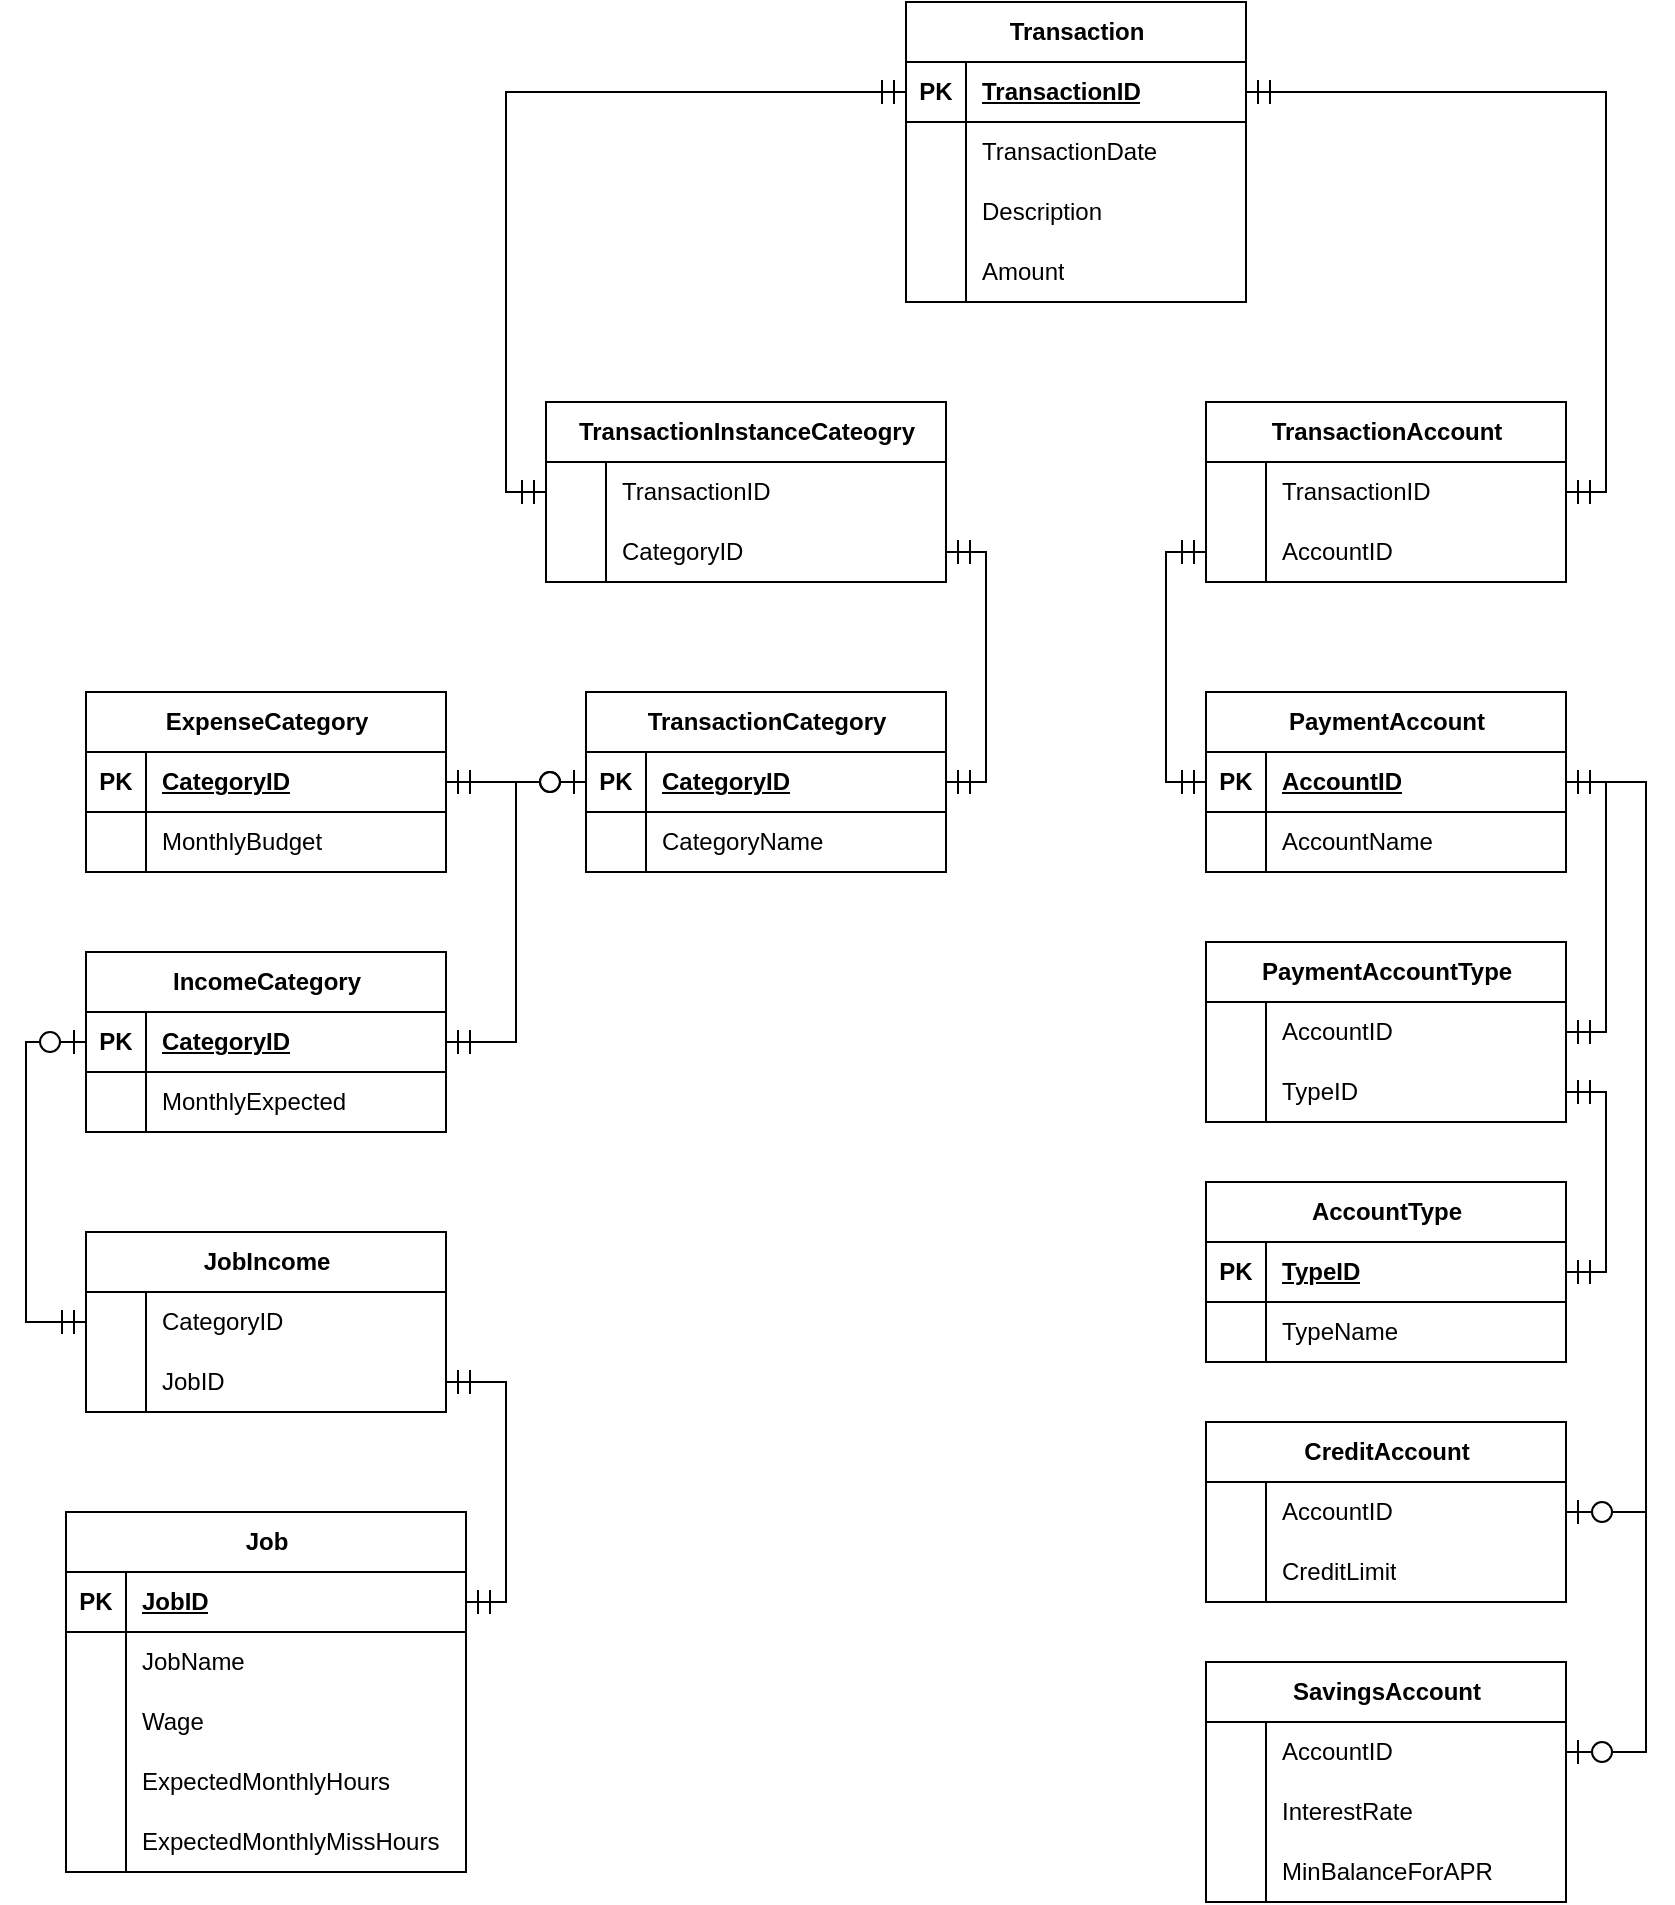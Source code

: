 <mxfile version="24.7.17">
  <diagram name="Page-1" id="F4xCrAKEzvFCGOPy66WO">
    <mxGraphModel dx="794" dy="1358" grid="1" gridSize="10" guides="1" tooltips="1" connect="1" arrows="1" fold="1" page="1" pageScale="1" pageWidth="850" pageHeight="1100" math="0" shadow="0">
      <root>
        <mxCell id="0" />
        <mxCell id="1" parent="0" />
        <mxCell id="dBkhQUC3K2hApd2XvSgk-1" value="Transaction" style="shape=table;startSize=30;container=1;collapsible=1;childLayout=tableLayout;fixedRows=1;rowLines=0;fontStyle=1;align=center;resizeLast=1;html=1;" parent="1" vertex="1">
          <mxGeometry x="460" y="130" width="170" height="150" as="geometry" />
        </mxCell>
        <mxCell id="dBkhQUC3K2hApd2XvSgk-2" value="" style="shape=tableRow;horizontal=0;startSize=0;swimlaneHead=0;swimlaneBody=0;fillColor=none;collapsible=0;dropTarget=0;points=[[0,0.5],[1,0.5]];portConstraint=eastwest;top=0;left=0;right=0;bottom=1;" parent="dBkhQUC3K2hApd2XvSgk-1" vertex="1">
          <mxGeometry y="30" width="170" height="30" as="geometry" />
        </mxCell>
        <mxCell id="dBkhQUC3K2hApd2XvSgk-3" value="PK" style="shape=partialRectangle;connectable=0;fillColor=none;top=0;left=0;bottom=0;right=0;fontStyle=1;overflow=hidden;whiteSpace=wrap;html=1;" parent="dBkhQUC3K2hApd2XvSgk-2" vertex="1">
          <mxGeometry width="30" height="30" as="geometry">
            <mxRectangle width="30" height="30" as="alternateBounds" />
          </mxGeometry>
        </mxCell>
        <mxCell id="dBkhQUC3K2hApd2XvSgk-4" value="TransactionID" style="shape=partialRectangle;connectable=0;fillColor=none;top=0;left=0;bottom=0;right=0;align=left;spacingLeft=6;fontStyle=5;overflow=hidden;whiteSpace=wrap;html=1;" parent="dBkhQUC3K2hApd2XvSgk-2" vertex="1">
          <mxGeometry x="30" width="140" height="30" as="geometry">
            <mxRectangle width="140" height="30" as="alternateBounds" />
          </mxGeometry>
        </mxCell>
        <mxCell id="dBkhQUC3K2hApd2XvSgk-5" value="" style="shape=tableRow;horizontal=0;startSize=0;swimlaneHead=0;swimlaneBody=0;fillColor=none;collapsible=0;dropTarget=0;points=[[0,0.5],[1,0.5]];portConstraint=eastwest;top=0;left=0;right=0;bottom=0;" parent="dBkhQUC3K2hApd2XvSgk-1" vertex="1">
          <mxGeometry y="60" width="170" height="30" as="geometry" />
        </mxCell>
        <mxCell id="dBkhQUC3K2hApd2XvSgk-6" value="" style="shape=partialRectangle;connectable=0;fillColor=none;top=0;left=0;bottom=0;right=0;editable=1;overflow=hidden;whiteSpace=wrap;html=1;" parent="dBkhQUC3K2hApd2XvSgk-5" vertex="1">
          <mxGeometry width="30" height="30" as="geometry">
            <mxRectangle width="30" height="30" as="alternateBounds" />
          </mxGeometry>
        </mxCell>
        <mxCell id="dBkhQUC3K2hApd2XvSgk-7" value="TransactionDate" style="shape=partialRectangle;connectable=0;fillColor=none;top=0;left=0;bottom=0;right=0;align=left;spacingLeft=6;overflow=hidden;whiteSpace=wrap;html=1;" parent="dBkhQUC3K2hApd2XvSgk-5" vertex="1">
          <mxGeometry x="30" width="140" height="30" as="geometry">
            <mxRectangle width="140" height="30" as="alternateBounds" />
          </mxGeometry>
        </mxCell>
        <mxCell id="dBkhQUC3K2hApd2XvSgk-8" value="" style="shape=tableRow;horizontal=0;startSize=0;swimlaneHead=0;swimlaneBody=0;fillColor=none;collapsible=0;dropTarget=0;points=[[0,0.5],[1,0.5]];portConstraint=eastwest;top=0;left=0;right=0;bottom=0;" parent="dBkhQUC3K2hApd2XvSgk-1" vertex="1">
          <mxGeometry y="90" width="170" height="30" as="geometry" />
        </mxCell>
        <mxCell id="dBkhQUC3K2hApd2XvSgk-9" value="" style="shape=partialRectangle;connectable=0;fillColor=none;top=0;left=0;bottom=0;right=0;editable=1;overflow=hidden;whiteSpace=wrap;html=1;" parent="dBkhQUC3K2hApd2XvSgk-8" vertex="1">
          <mxGeometry width="30" height="30" as="geometry">
            <mxRectangle width="30" height="30" as="alternateBounds" />
          </mxGeometry>
        </mxCell>
        <mxCell id="dBkhQUC3K2hApd2XvSgk-10" value="Description" style="shape=partialRectangle;connectable=0;fillColor=none;top=0;left=0;bottom=0;right=0;align=left;spacingLeft=6;overflow=hidden;whiteSpace=wrap;html=1;" parent="dBkhQUC3K2hApd2XvSgk-8" vertex="1">
          <mxGeometry x="30" width="140" height="30" as="geometry">
            <mxRectangle width="140" height="30" as="alternateBounds" />
          </mxGeometry>
        </mxCell>
        <mxCell id="dBkhQUC3K2hApd2XvSgk-11" value="" style="shape=tableRow;horizontal=0;startSize=0;swimlaneHead=0;swimlaneBody=0;fillColor=none;collapsible=0;dropTarget=0;points=[[0,0.5],[1,0.5]];portConstraint=eastwest;top=0;left=0;right=0;bottom=0;" parent="dBkhQUC3K2hApd2XvSgk-1" vertex="1">
          <mxGeometry y="120" width="170" height="30" as="geometry" />
        </mxCell>
        <mxCell id="dBkhQUC3K2hApd2XvSgk-12" value="" style="shape=partialRectangle;connectable=0;fillColor=none;top=0;left=0;bottom=0;right=0;editable=1;overflow=hidden;whiteSpace=wrap;html=1;" parent="dBkhQUC3K2hApd2XvSgk-11" vertex="1">
          <mxGeometry width="30" height="30" as="geometry">
            <mxRectangle width="30" height="30" as="alternateBounds" />
          </mxGeometry>
        </mxCell>
        <mxCell id="dBkhQUC3K2hApd2XvSgk-13" value="Amount" style="shape=partialRectangle;connectable=0;fillColor=none;top=0;left=0;bottom=0;right=0;align=left;spacingLeft=6;overflow=hidden;whiteSpace=wrap;html=1;" parent="dBkhQUC3K2hApd2XvSgk-11" vertex="1">
          <mxGeometry x="30" width="140" height="30" as="geometry">
            <mxRectangle width="140" height="30" as="alternateBounds" />
          </mxGeometry>
        </mxCell>
        <mxCell id="dBkhQUC3K2hApd2XvSgk-14" value="TransactionCategory" style="shape=table;startSize=30;container=1;collapsible=1;childLayout=tableLayout;fixedRows=1;rowLines=0;fontStyle=1;align=center;resizeLast=1;html=1;" parent="1" vertex="1">
          <mxGeometry x="300" y="475" width="180" height="90" as="geometry" />
        </mxCell>
        <mxCell id="dBkhQUC3K2hApd2XvSgk-15" value="" style="shape=tableRow;horizontal=0;startSize=0;swimlaneHead=0;swimlaneBody=0;fillColor=none;collapsible=0;dropTarget=0;points=[[0,0.5],[1,0.5]];portConstraint=eastwest;top=0;left=0;right=0;bottom=1;" parent="dBkhQUC3K2hApd2XvSgk-14" vertex="1">
          <mxGeometry y="30" width="180" height="30" as="geometry" />
        </mxCell>
        <mxCell id="dBkhQUC3K2hApd2XvSgk-16" value="PK" style="shape=partialRectangle;connectable=0;fillColor=none;top=0;left=0;bottom=0;right=0;fontStyle=1;overflow=hidden;whiteSpace=wrap;html=1;" parent="dBkhQUC3K2hApd2XvSgk-15" vertex="1">
          <mxGeometry width="30" height="30" as="geometry">
            <mxRectangle width="30" height="30" as="alternateBounds" />
          </mxGeometry>
        </mxCell>
        <mxCell id="dBkhQUC3K2hApd2XvSgk-17" value="CategoryID" style="shape=partialRectangle;connectable=0;fillColor=none;top=0;left=0;bottom=0;right=0;align=left;spacingLeft=6;fontStyle=5;overflow=hidden;whiteSpace=wrap;html=1;" parent="dBkhQUC3K2hApd2XvSgk-15" vertex="1">
          <mxGeometry x="30" width="150" height="30" as="geometry">
            <mxRectangle width="150" height="30" as="alternateBounds" />
          </mxGeometry>
        </mxCell>
        <mxCell id="dBkhQUC3K2hApd2XvSgk-18" value="" style="shape=tableRow;horizontal=0;startSize=0;swimlaneHead=0;swimlaneBody=0;fillColor=none;collapsible=0;dropTarget=0;points=[[0,0.5],[1,0.5]];portConstraint=eastwest;top=0;left=0;right=0;bottom=0;" parent="dBkhQUC3K2hApd2XvSgk-14" vertex="1">
          <mxGeometry y="60" width="180" height="30" as="geometry" />
        </mxCell>
        <mxCell id="dBkhQUC3K2hApd2XvSgk-19" value="" style="shape=partialRectangle;connectable=0;fillColor=none;top=0;left=0;bottom=0;right=0;editable=1;overflow=hidden;whiteSpace=wrap;html=1;" parent="dBkhQUC3K2hApd2XvSgk-18" vertex="1">
          <mxGeometry width="30" height="30" as="geometry">
            <mxRectangle width="30" height="30" as="alternateBounds" />
          </mxGeometry>
        </mxCell>
        <mxCell id="dBkhQUC3K2hApd2XvSgk-20" value="CategoryName" style="shape=partialRectangle;connectable=0;fillColor=none;top=0;left=0;bottom=0;right=0;align=left;spacingLeft=6;overflow=hidden;whiteSpace=wrap;html=1;" parent="dBkhQUC3K2hApd2XvSgk-18" vertex="1">
          <mxGeometry x="30" width="150" height="30" as="geometry">
            <mxRectangle width="150" height="30" as="alternateBounds" />
          </mxGeometry>
        </mxCell>
        <mxCell id="dBkhQUC3K2hApd2XvSgk-27" value="Job" style="shape=table;startSize=30;container=1;collapsible=1;childLayout=tableLayout;fixedRows=1;rowLines=0;fontStyle=1;align=center;resizeLast=1;html=1;" parent="1" vertex="1">
          <mxGeometry x="40" y="885" width="200" height="180" as="geometry" />
        </mxCell>
        <mxCell id="dBkhQUC3K2hApd2XvSgk-28" value="" style="shape=tableRow;horizontal=0;startSize=0;swimlaneHead=0;swimlaneBody=0;fillColor=none;collapsible=0;dropTarget=0;points=[[0,0.5],[1,0.5]];portConstraint=eastwest;top=0;left=0;right=0;bottom=1;" parent="dBkhQUC3K2hApd2XvSgk-27" vertex="1">
          <mxGeometry y="30" width="200" height="30" as="geometry" />
        </mxCell>
        <mxCell id="dBkhQUC3K2hApd2XvSgk-29" value="PK" style="shape=partialRectangle;connectable=0;fillColor=none;top=0;left=0;bottom=0;right=0;fontStyle=1;overflow=hidden;whiteSpace=wrap;html=1;" parent="dBkhQUC3K2hApd2XvSgk-28" vertex="1">
          <mxGeometry width="30" height="30" as="geometry">
            <mxRectangle width="30" height="30" as="alternateBounds" />
          </mxGeometry>
        </mxCell>
        <mxCell id="dBkhQUC3K2hApd2XvSgk-30" value="JobID" style="shape=partialRectangle;connectable=0;fillColor=none;top=0;left=0;bottom=0;right=0;align=left;spacingLeft=6;fontStyle=5;overflow=hidden;whiteSpace=wrap;html=1;" parent="dBkhQUC3K2hApd2XvSgk-28" vertex="1">
          <mxGeometry x="30" width="170" height="30" as="geometry">
            <mxRectangle width="170" height="30" as="alternateBounds" />
          </mxGeometry>
        </mxCell>
        <mxCell id="dBkhQUC3K2hApd2XvSgk-31" value="" style="shape=tableRow;horizontal=0;startSize=0;swimlaneHead=0;swimlaneBody=0;fillColor=none;collapsible=0;dropTarget=0;points=[[0,0.5],[1,0.5]];portConstraint=eastwest;top=0;left=0;right=0;bottom=0;" parent="dBkhQUC3K2hApd2XvSgk-27" vertex="1">
          <mxGeometry y="60" width="200" height="30" as="geometry" />
        </mxCell>
        <mxCell id="dBkhQUC3K2hApd2XvSgk-32" value="" style="shape=partialRectangle;connectable=0;fillColor=none;top=0;left=0;bottom=0;right=0;editable=1;overflow=hidden;whiteSpace=wrap;html=1;" parent="dBkhQUC3K2hApd2XvSgk-31" vertex="1">
          <mxGeometry width="30" height="30" as="geometry">
            <mxRectangle width="30" height="30" as="alternateBounds" />
          </mxGeometry>
        </mxCell>
        <mxCell id="dBkhQUC3K2hApd2XvSgk-33" value="JobName" style="shape=partialRectangle;connectable=0;fillColor=none;top=0;left=0;bottom=0;right=0;align=left;spacingLeft=6;overflow=hidden;whiteSpace=wrap;html=1;" parent="dBkhQUC3K2hApd2XvSgk-31" vertex="1">
          <mxGeometry x="30" width="170" height="30" as="geometry">
            <mxRectangle width="170" height="30" as="alternateBounds" />
          </mxGeometry>
        </mxCell>
        <mxCell id="dBkhQUC3K2hApd2XvSgk-34" value="" style="shape=tableRow;horizontal=0;startSize=0;swimlaneHead=0;swimlaneBody=0;fillColor=none;collapsible=0;dropTarget=0;points=[[0,0.5],[1,0.5]];portConstraint=eastwest;top=0;left=0;right=0;bottom=0;" parent="dBkhQUC3K2hApd2XvSgk-27" vertex="1">
          <mxGeometry y="90" width="200" height="30" as="geometry" />
        </mxCell>
        <mxCell id="dBkhQUC3K2hApd2XvSgk-35" value="" style="shape=partialRectangle;connectable=0;fillColor=none;top=0;left=0;bottom=0;right=0;editable=1;overflow=hidden;whiteSpace=wrap;html=1;" parent="dBkhQUC3K2hApd2XvSgk-34" vertex="1">
          <mxGeometry width="30" height="30" as="geometry">
            <mxRectangle width="30" height="30" as="alternateBounds" />
          </mxGeometry>
        </mxCell>
        <mxCell id="dBkhQUC3K2hApd2XvSgk-36" value="Wage" style="shape=partialRectangle;connectable=0;fillColor=none;top=0;left=0;bottom=0;right=0;align=left;spacingLeft=6;overflow=hidden;whiteSpace=wrap;html=1;" parent="dBkhQUC3K2hApd2XvSgk-34" vertex="1">
          <mxGeometry x="30" width="170" height="30" as="geometry">
            <mxRectangle width="170" height="30" as="alternateBounds" />
          </mxGeometry>
        </mxCell>
        <mxCell id="dBkhQUC3K2hApd2XvSgk-37" value="" style="shape=tableRow;horizontal=0;startSize=0;swimlaneHead=0;swimlaneBody=0;fillColor=none;collapsible=0;dropTarget=0;points=[[0,0.5],[1,0.5]];portConstraint=eastwest;top=0;left=0;right=0;bottom=0;" parent="dBkhQUC3K2hApd2XvSgk-27" vertex="1">
          <mxGeometry y="120" width="200" height="30" as="geometry" />
        </mxCell>
        <mxCell id="dBkhQUC3K2hApd2XvSgk-38" value="" style="shape=partialRectangle;connectable=0;fillColor=none;top=0;left=0;bottom=0;right=0;editable=1;overflow=hidden;whiteSpace=wrap;html=1;" parent="dBkhQUC3K2hApd2XvSgk-37" vertex="1">
          <mxGeometry width="30" height="30" as="geometry">
            <mxRectangle width="30" height="30" as="alternateBounds" />
          </mxGeometry>
        </mxCell>
        <mxCell id="dBkhQUC3K2hApd2XvSgk-39" value="ExpectedMonthlyHours" style="shape=partialRectangle;connectable=0;fillColor=none;top=0;left=0;bottom=0;right=0;align=left;spacingLeft=6;overflow=hidden;whiteSpace=wrap;html=1;" parent="dBkhQUC3K2hApd2XvSgk-37" vertex="1">
          <mxGeometry x="30" width="170" height="30" as="geometry">
            <mxRectangle width="170" height="30" as="alternateBounds" />
          </mxGeometry>
        </mxCell>
        <mxCell id="dBkhQUC3K2hApd2XvSgk-98" value="" style="shape=tableRow;horizontal=0;startSize=0;swimlaneHead=0;swimlaneBody=0;fillColor=none;collapsible=0;dropTarget=0;points=[[0,0.5],[1,0.5]];portConstraint=eastwest;top=0;left=0;right=0;bottom=0;" parent="dBkhQUC3K2hApd2XvSgk-27" vertex="1">
          <mxGeometry y="150" width="200" height="30" as="geometry" />
        </mxCell>
        <mxCell id="dBkhQUC3K2hApd2XvSgk-99" value="" style="shape=partialRectangle;connectable=0;fillColor=none;top=0;left=0;bottom=0;right=0;editable=1;overflow=hidden;whiteSpace=wrap;html=1;" parent="dBkhQUC3K2hApd2XvSgk-98" vertex="1">
          <mxGeometry width="30" height="30" as="geometry">
            <mxRectangle width="30" height="30" as="alternateBounds" />
          </mxGeometry>
        </mxCell>
        <mxCell id="dBkhQUC3K2hApd2XvSgk-100" value="ExpectedMonthlyMissHours" style="shape=partialRectangle;connectable=0;fillColor=none;top=0;left=0;bottom=0;right=0;align=left;spacingLeft=6;overflow=hidden;whiteSpace=wrap;html=1;" parent="dBkhQUC3K2hApd2XvSgk-98" vertex="1">
          <mxGeometry x="30" width="170" height="30" as="geometry">
            <mxRectangle width="170" height="30" as="alternateBounds" />
          </mxGeometry>
        </mxCell>
        <mxCell id="dBkhQUC3K2hApd2XvSgk-40" value="PaymentAccount" style="shape=table;startSize=30;container=1;collapsible=1;childLayout=tableLayout;fixedRows=1;rowLines=0;fontStyle=1;align=center;resizeLast=1;html=1;" parent="1" vertex="1">
          <mxGeometry x="610" y="475" width="180" height="90" as="geometry" />
        </mxCell>
        <mxCell id="dBkhQUC3K2hApd2XvSgk-41" value="" style="shape=tableRow;horizontal=0;startSize=0;swimlaneHead=0;swimlaneBody=0;fillColor=none;collapsible=0;dropTarget=0;points=[[0,0.5],[1,0.5]];portConstraint=eastwest;top=0;left=0;right=0;bottom=1;" parent="dBkhQUC3K2hApd2XvSgk-40" vertex="1">
          <mxGeometry y="30" width="180" height="30" as="geometry" />
        </mxCell>
        <mxCell id="dBkhQUC3K2hApd2XvSgk-42" value="PK" style="shape=partialRectangle;connectable=0;fillColor=none;top=0;left=0;bottom=0;right=0;fontStyle=1;overflow=hidden;whiteSpace=wrap;html=1;" parent="dBkhQUC3K2hApd2XvSgk-41" vertex="1">
          <mxGeometry width="30" height="30" as="geometry">
            <mxRectangle width="30" height="30" as="alternateBounds" />
          </mxGeometry>
        </mxCell>
        <mxCell id="dBkhQUC3K2hApd2XvSgk-43" value="AccountID" style="shape=partialRectangle;connectable=0;fillColor=none;top=0;left=0;bottom=0;right=0;align=left;spacingLeft=6;fontStyle=5;overflow=hidden;whiteSpace=wrap;html=1;" parent="dBkhQUC3K2hApd2XvSgk-41" vertex="1">
          <mxGeometry x="30" width="150" height="30" as="geometry">
            <mxRectangle width="150" height="30" as="alternateBounds" />
          </mxGeometry>
        </mxCell>
        <mxCell id="dBkhQUC3K2hApd2XvSgk-44" value="" style="shape=tableRow;horizontal=0;startSize=0;swimlaneHead=0;swimlaneBody=0;fillColor=none;collapsible=0;dropTarget=0;points=[[0,0.5],[1,0.5]];portConstraint=eastwest;top=0;left=0;right=0;bottom=0;" parent="dBkhQUC3K2hApd2XvSgk-40" vertex="1">
          <mxGeometry y="60" width="180" height="30" as="geometry" />
        </mxCell>
        <mxCell id="dBkhQUC3K2hApd2XvSgk-45" value="" style="shape=partialRectangle;connectable=0;fillColor=none;top=0;left=0;bottom=0;right=0;editable=1;overflow=hidden;whiteSpace=wrap;html=1;" parent="dBkhQUC3K2hApd2XvSgk-44" vertex="1">
          <mxGeometry width="30" height="30" as="geometry">
            <mxRectangle width="30" height="30" as="alternateBounds" />
          </mxGeometry>
        </mxCell>
        <mxCell id="dBkhQUC3K2hApd2XvSgk-46" value="AccountName" style="shape=partialRectangle;connectable=0;fillColor=none;top=0;left=0;bottom=0;right=0;align=left;spacingLeft=6;overflow=hidden;whiteSpace=wrap;html=1;" parent="dBkhQUC3K2hApd2XvSgk-44" vertex="1">
          <mxGeometry x="30" width="150" height="30" as="geometry">
            <mxRectangle width="150" height="30" as="alternateBounds" />
          </mxGeometry>
        </mxCell>
        <mxCell id="dBkhQUC3K2hApd2XvSgk-53" value="AccountType" style="shape=table;startSize=30;container=1;collapsible=1;childLayout=tableLayout;fixedRows=1;rowLines=0;fontStyle=1;align=center;resizeLast=1;html=1;" parent="1" vertex="1">
          <mxGeometry x="610" y="720" width="180" height="90" as="geometry" />
        </mxCell>
        <mxCell id="dBkhQUC3K2hApd2XvSgk-54" value="" style="shape=tableRow;horizontal=0;startSize=0;swimlaneHead=0;swimlaneBody=0;fillColor=none;collapsible=0;dropTarget=0;points=[[0,0.5],[1,0.5]];portConstraint=eastwest;top=0;left=0;right=0;bottom=1;" parent="dBkhQUC3K2hApd2XvSgk-53" vertex="1">
          <mxGeometry y="30" width="180" height="30" as="geometry" />
        </mxCell>
        <mxCell id="dBkhQUC3K2hApd2XvSgk-55" value="PK" style="shape=partialRectangle;connectable=0;fillColor=none;top=0;left=0;bottom=0;right=0;fontStyle=1;overflow=hidden;whiteSpace=wrap;html=1;" parent="dBkhQUC3K2hApd2XvSgk-54" vertex="1">
          <mxGeometry width="30" height="30" as="geometry">
            <mxRectangle width="30" height="30" as="alternateBounds" />
          </mxGeometry>
        </mxCell>
        <mxCell id="dBkhQUC3K2hApd2XvSgk-56" value="TypeID" style="shape=partialRectangle;connectable=0;fillColor=none;top=0;left=0;bottom=0;right=0;align=left;spacingLeft=6;fontStyle=5;overflow=hidden;whiteSpace=wrap;html=1;" parent="dBkhQUC3K2hApd2XvSgk-54" vertex="1">
          <mxGeometry x="30" width="150" height="30" as="geometry">
            <mxRectangle width="150" height="30" as="alternateBounds" />
          </mxGeometry>
        </mxCell>
        <mxCell id="dBkhQUC3K2hApd2XvSgk-57" value="" style="shape=tableRow;horizontal=0;startSize=0;swimlaneHead=0;swimlaneBody=0;fillColor=none;collapsible=0;dropTarget=0;points=[[0,0.5],[1,0.5]];portConstraint=eastwest;top=0;left=0;right=0;bottom=0;" parent="dBkhQUC3K2hApd2XvSgk-53" vertex="1">
          <mxGeometry y="60" width="180" height="30" as="geometry" />
        </mxCell>
        <mxCell id="dBkhQUC3K2hApd2XvSgk-58" value="" style="shape=partialRectangle;connectable=0;fillColor=none;top=0;left=0;bottom=0;right=0;editable=1;overflow=hidden;whiteSpace=wrap;html=1;" parent="dBkhQUC3K2hApd2XvSgk-57" vertex="1">
          <mxGeometry width="30" height="30" as="geometry">
            <mxRectangle width="30" height="30" as="alternateBounds" />
          </mxGeometry>
        </mxCell>
        <mxCell id="dBkhQUC3K2hApd2XvSgk-59" value="TypeName" style="shape=partialRectangle;connectable=0;fillColor=none;top=0;left=0;bottom=0;right=0;align=left;spacingLeft=6;overflow=hidden;whiteSpace=wrap;html=1;" parent="dBkhQUC3K2hApd2XvSgk-57" vertex="1">
          <mxGeometry x="30" width="150" height="30" as="geometry">
            <mxRectangle width="150" height="30" as="alternateBounds" />
          </mxGeometry>
        </mxCell>
        <mxCell id="dBkhQUC3K2hApd2XvSgk-74" style="edgeStyle=orthogonalEdgeStyle;rounded=0;orthogonalLoop=1;jettySize=auto;html=1;exitX=1;exitY=0.5;exitDx=0;exitDy=0;entryX=1;entryY=0.5;entryDx=0;entryDy=0;endSize=10;startSize=10;endArrow=ERmandOne;endFill=0;startArrow=ERmandOne;startFill=0;" parent="1" source="dBkhQUC3K2hApd2XvSgk-167" target="dBkhQUC3K2hApd2XvSgk-41" edge="1">
          <mxGeometry relative="1" as="geometry" />
        </mxCell>
        <mxCell id="dBkhQUC3K2hApd2XvSgk-75" style="edgeStyle=orthogonalEdgeStyle;rounded=0;orthogonalLoop=1;jettySize=auto;html=1;exitX=1;exitY=0.5;exitDx=0;exitDy=0;entryX=1;entryY=0.5;entryDx=0;entryDy=0;endSize=10;startSize=10;endArrow=ERmandOne;endFill=0;startArrow=ERmandOne;startFill=0;" parent="1" source="dBkhQUC3K2hApd2XvSgk-170" target="dBkhQUC3K2hApd2XvSgk-54" edge="1">
          <mxGeometry relative="1" as="geometry" />
        </mxCell>
        <mxCell id="dBkhQUC3K2hApd2XvSgk-76" value="CreditAccount" style="shape=table;startSize=30;container=1;collapsible=1;childLayout=tableLayout;fixedRows=1;rowLines=0;fontStyle=1;align=center;resizeLast=1;html=1;" parent="1" vertex="1">
          <mxGeometry x="610" y="840" width="180" height="90" as="geometry" />
        </mxCell>
        <mxCell id="dBkhQUC3K2hApd2XvSgk-80" value="" style="shape=tableRow;horizontal=0;startSize=0;swimlaneHead=0;swimlaneBody=0;fillColor=none;collapsible=0;dropTarget=0;points=[[0,0.5],[1,0.5]];portConstraint=eastwest;top=0;left=0;right=0;bottom=0;" parent="dBkhQUC3K2hApd2XvSgk-76" vertex="1">
          <mxGeometry y="30" width="180" height="30" as="geometry" />
        </mxCell>
        <mxCell id="dBkhQUC3K2hApd2XvSgk-81" value="" style="shape=partialRectangle;connectable=0;fillColor=none;top=0;left=0;bottom=0;right=0;editable=1;overflow=hidden;whiteSpace=wrap;html=1;" parent="dBkhQUC3K2hApd2XvSgk-80" vertex="1">
          <mxGeometry width="30" height="30" as="geometry">
            <mxRectangle width="30" height="30" as="alternateBounds" />
          </mxGeometry>
        </mxCell>
        <mxCell id="dBkhQUC3K2hApd2XvSgk-82" value="AccountID" style="shape=partialRectangle;connectable=0;fillColor=none;top=0;left=0;bottom=0;right=0;align=left;spacingLeft=6;overflow=hidden;whiteSpace=wrap;html=1;" parent="dBkhQUC3K2hApd2XvSgk-80" vertex="1">
          <mxGeometry x="30" width="150" height="30" as="geometry">
            <mxRectangle width="150" height="30" as="alternateBounds" />
          </mxGeometry>
        </mxCell>
        <mxCell id="dBkhQUC3K2hApd2XvSgk-84" value="" style="shape=tableRow;horizontal=0;startSize=0;swimlaneHead=0;swimlaneBody=0;fillColor=none;collapsible=0;dropTarget=0;points=[[0,0.5],[1,0.5]];portConstraint=eastwest;top=0;left=0;right=0;bottom=0;" parent="dBkhQUC3K2hApd2XvSgk-76" vertex="1">
          <mxGeometry y="60" width="180" height="30" as="geometry" />
        </mxCell>
        <mxCell id="dBkhQUC3K2hApd2XvSgk-85" value="" style="shape=partialRectangle;connectable=0;fillColor=none;top=0;left=0;bottom=0;right=0;editable=1;overflow=hidden;whiteSpace=wrap;html=1;" parent="dBkhQUC3K2hApd2XvSgk-84" vertex="1">
          <mxGeometry width="30" height="30" as="geometry">
            <mxRectangle width="30" height="30" as="alternateBounds" />
          </mxGeometry>
        </mxCell>
        <mxCell id="dBkhQUC3K2hApd2XvSgk-86" value="CreditLimit" style="shape=partialRectangle;connectable=0;fillColor=none;top=0;left=0;bottom=0;right=0;align=left;spacingLeft=6;overflow=hidden;whiteSpace=wrap;html=1;" parent="dBkhQUC3K2hApd2XvSgk-84" vertex="1">
          <mxGeometry x="30" width="150" height="30" as="geometry">
            <mxRectangle width="150" height="30" as="alternateBounds" />
          </mxGeometry>
        </mxCell>
        <mxCell id="dBkhQUC3K2hApd2XvSgk-83" style="edgeStyle=orthogonalEdgeStyle;rounded=0;orthogonalLoop=1;jettySize=auto;html=1;exitX=1;exitY=0.5;exitDx=0;exitDy=0;entryX=1;entryY=0.5;entryDx=0;entryDy=0;endSize=10;startSize=10;endArrow=ERzeroToOne;endFill=0;startArrow=ERmandOne;startFill=0;" parent="1" source="dBkhQUC3K2hApd2XvSgk-41" edge="1">
          <mxGeometry relative="1" as="geometry">
            <mxPoint x="790" y="885" as="targetPoint" />
            <Array as="points">
              <mxPoint x="830" y="520" />
              <mxPoint x="830" y="885" />
            </Array>
          </mxGeometry>
        </mxCell>
        <mxCell id="dBkhQUC3K2hApd2XvSgk-87" value="SavingsAccount" style="shape=table;startSize=30;container=1;collapsible=1;childLayout=tableLayout;fixedRows=1;rowLines=0;fontStyle=1;align=center;resizeLast=1;html=1;" parent="1" vertex="1">
          <mxGeometry x="610" y="960" width="180" height="120" as="geometry" />
        </mxCell>
        <mxCell id="dBkhQUC3K2hApd2XvSgk-88" value="" style="shape=tableRow;horizontal=0;startSize=0;swimlaneHead=0;swimlaneBody=0;fillColor=none;collapsible=0;dropTarget=0;points=[[0,0.5],[1,0.5]];portConstraint=eastwest;top=0;left=0;right=0;bottom=0;" parent="dBkhQUC3K2hApd2XvSgk-87" vertex="1">
          <mxGeometry y="30" width="180" height="30" as="geometry" />
        </mxCell>
        <mxCell id="dBkhQUC3K2hApd2XvSgk-89" value="" style="shape=partialRectangle;connectable=0;fillColor=none;top=0;left=0;bottom=0;right=0;editable=1;overflow=hidden;whiteSpace=wrap;html=1;" parent="dBkhQUC3K2hApd2XvSgk-88" vertex="1">
          <mxGeometry width="30" height="30" as="geometry">
            <mxRectangle width="30" height="30" as="alternateBounds" />
          </mxGeometry>
        </mxCell>
        <mxCell id="dBkhQUC3K2hApd2XvSgk-90" value="AccountID" style="shape=partialRectangle;connectable=0;fillColor=none;top=0;left=0;bottom=0;right=0;align=left;spacingLeft=6;overflow=hidden;whiteSpace=wrap;html=1;" parent="dBkhQUC3K2hApd2XvSgk-88" vertex="1">
          <mxGeometry x="30" width="150" height="30" as="geometry">
            <mxRectangle width="150" height="30" as="alternateBounds" />
          </mxGeometry>
        </mxCell>
        <mxCell id="dBkhQUC3K2hApd2XvSgk-91" value="" style="shape=tableRow;horizontal=0;startSize=0;swimlaneHead=0;swimlaneBody=0;fillColor=none;collapsible=0;dropTarget=0;points=[[0,0.5],[1,0.5]];portConstraint=eastwest;top=0;left=0;right=0;bottom=0;" parent="dBkhQUC3K2hApd2XvSgk-87" vertex="1">
          <mxGeometry y="60" width="180" height="30" as="geometry" />
        </mxCell>
        <mxCell id="dBkhQUC3K2hApd2XvSgk-92" value="" style="shape=partialRectangle;connectable=0;fillColor=none;top=0;left=0;bottom=0;right=0;editable=1;overflow=hidden;whiteSpace=wrap;html=1;" parent="dBkhQUC3K2hApd2XvSgk-91" vertex="1">
          <mxGeometry width="30" height="30" as="geometry">
            <mxRectangle width="30" height="30" as="alternateBounds" />
          </mxGeometry>
        </mxCell>
        <mxCell id="dBkhQUC3K2hApd2XvSgk-93" value="InterestRate" style="shape=partialRectangle;connectable=0;fillColor=none;top=0;left=0;bottom=0;right=0;align=left;spacingLeft=6;overflow=hidden;whiteSpace=wrap;html=1;" parent="dBkhQUC3K2hApd2XvSgk-91" vertex="1">
          <mxGeometry x="30" width="150" height="30" as="geometry">
            <mxRectangle width="150" height="30" as="alternateBounds" />
          </mxGeometry>
        </mxCell>
        <mxCell id="dBkhQUC3K2hApd2XvSgk-94" value="" style="shape=tableRow;horizontal=0;startSize=0;swimlaneHead=0;swimlaneBody=0;fillColor=none;collapsible=0;dropTarget=0;points=[[0,0.5],[1,0.5]];portConstraint=eastwest;top=0;left=0;right=0;bottom=0;" parent="dBkhQUC3K2hApd2XvSgk-87" vertex="1">
          <mxGeometry y="90" width="180" height="30" as="geometry" />
        </mxCell>
        <mxCell id="dBkhQUC3K2hApd2XvSgk-95" value="" style="shape=partialRectangle;connectable=0;fillColor=none;top=0;left=0;bottom=0;right=0;editable=1;overflow=hidden;whiteSpace=wrap;html=1;" parent="dBkhQUC3K2hApd2XvSgk-94" vertex="1">
          <mxGeometry width="30" height="30" as="geometry">
            <mxRectangle width="30" height="30" as="alternateBounds" />
          </mxGeometry>
        </mxCell>
        <mxCell id="dBkhQUC3K2hApd2XvSgk-96" value="MinBalanceForAPR" style="shape=partialRectangle;connectable=0;fillColor=none;top=0;left=0;bottom=0;right=0;align=left;spacingLeft=6;overflow=hidden;whiteSpace=wrap;html=1;" parent="dBkhQUC3K2hApd2XvSgk-94" vertex="1">
          <mxGeometry x="30" width="150" height="30" as="geometry">
            <mxRectangle width="150" height="30" as="alternateBounds" />
          </mxGeometry>
        </mxCell>
        <mxCell id="dBkhQUC3K2hApd2XvSgk-97" style="edgeStyle=orthogonalEdgeStyle;rounded=0;orthogonalLoop=1;jettySize=auto;html=1;exitX=1;exitY=0.5;exitDx=0;exitDy=0;entryX=1;entryY=0.5;entryDx=0;entryDy=0;startSize=10;endSize=10;endArrow=ERzeroToOne;endFill=0;startArrow=ERmandOne;startFill=0;" parent="1" source="dBkhQUC3K2hApd2XvSgk-41" target="dBkhQUC3K2hApd2XvSgk-88" edge="1">
          <mxGeometry relative="1" as="geometry">
            <Array as="points">
              <mxPoint x="830" y="520" />
              <mxPoint x="830" y="1005" />
            </Array>
          </mxGeometry>
        </mxCell>
        <mxCell id="dBkhQUC3K2hApd2XvSgk-101" value="ExpenseCategory" style="shape=table;startSize=30;container=1;collapsible=1;childLayout=tableLayout;fixedRows=1;rowLines=0;fontStyle=1;align=center;resizeLast=1;html=1;" parent="1" vertex="1">
          <mxGeometry x="50" y="475" width="180" height="90" as="geometry" />
        </mxCell>
        <mxCell id="dBkhQUC3K2hApd2XvSgk-102" value="" style="shape=tableRow;horizontal=0;startSize=0;swimlaneHead=0;swimlaneBody=0;fillColor=none;collapsible=0;dropTarget=0;points=[[0,0.5],[1,0.5]];portConstraint=eastwest;top=0;left=0;right=0;bottom=1;" parent="dBkhQUC3K2hApd2XvSgk-101" vertex="1">
          <mxGeometry y="30" width="180" height="30" as="geometry" />
        </mxCell>
        <mxCell id="dBkhQUC3K2hApd2XvSgk-103" value="PK" style="shape=partialRectangle;connectable=0;fillColor=none;top=0;left=0;bottom=0;right=0;fontStyle=1;overflow=hidden;whiteSpace=wrap;html=1;" parent="dBkhQUC3K2hApd2XvSgk-102" vertex="1">
          <mxGeometry width="30" height="30" as="geometry">
            <mxRectangle width="30" height="30" as="alternateBounds" />
          </mxGeometry>
        </mxCell>
        <mxCell id="dBkhQUC3K2hApd2XvSgk-104" value="CategoryID" style="shape=partialRectangle;connectable=0;fillColor=none;top=0;left=0;bottom=0;right=0;align=left;spacingLeft=6;fontStyle=5;overflow=hidden;whiteSpace=wrap;html=1;" parent="dBkhQUC3K2hApd2XvSgk-102" vertex="1">
          <mxGeometry x="30" width="150" height="30" as="geometry">
            <mxRectangle width="150" height="30" as="alternateBounds" />
          </mxGeometry>
        </mxCell>
        <mxCell id="dBkhQUC3K2hApd2XvSgk-105" value="" style="shape=tableRow;horizontal=0;startSize=0;swimlaneHead=0;swimlaneBody=0;fillColor=none;collapsible=0;dropTarget=0;points=[[0,0.5],[1,0.5]];portConstraint=eastwest;top=0;left=0;right=0;bottom=0;" parent="dBkhQUC3K2hApd2XvSgk-101" vertex="1">
          <mxGeometry y="60" width="180" height="30" as="geometry" />
        </mxCell>
        <mxCell id="dBkhQUC3K2hApd2XvSgk-106" value="" style="shape=partialRectangle;connectable=0;fillColor=none;top=0;left=0;bottom=0;right=0;editable=1;overflow=hidden;whiteSpace=wrap;html=1;" parent="dBkhQUC3K2hApd2XvSgk-105" vertex="1">
          <mxGeometry width="30" height="30" as="geometry">
            <mxRectangle width="30" height="30" as="alternateBounds" />
          </mxGeometry>
        </mxCell>
        <mxCell id="dBkhQUC3K2hApd2XvSgk-107" value="MonthlyBudget" style="shape=partialRectangle;connectable=0;fillColor=none;top=0;left=0;bottom=0;right=0;align=left;spacingLeft=6;overflow=hidden;whiteSpace=wrap;html=1;" parent="dBkhQUC3K2hApd2XvSgk-105" vertex="1">
          <mxGeometry x="30" width="150" height="30" as="geometry">
            <mxRectangle width="150" height="30" as="alternateBounds" />
          </mxGeometry>
        </mxCell>
        <mxCell id="dBkhQUC3K2hApd2XvSgk-108" style="edgeStyle=orthogonalEdgeStyle;rounded=0;orthogonalLoop=1;jettySize=auto;html=1;exitX=1;exitY=0.5;exitDx=0;exitDy=0;entryX=0;entryY=0.5;entryDx=0;entryDy=0;endSize=10;startSize=10;endArrow=ERzeroToOne;endFill=0;startArrow=ERmandOne;startFill=0;" parent="1" source="dBkhQUC3K2hApd2XvSgk-102" target="dBkhQUC3K2hApd2XvSgk-15" edge="1">
          <mxGeometry relative="1" as="geometry" />
        </mxCell>
        <mxCell id="dBkhQUC3K2hApd2XvSgk-109" value="IncomeCategory" style="shape=table;startSize=30;container=1;collapsible=1;childLayout=tableLayout;fixedRows=1;rowLines=0;fontStyle=1;align=center;resizeLast=1;html=1;" parent="1" vertex="1">
          <mxGeometry x="50" y="605" width="180" height="90" as="geometry" />
        </mxCell>
        <mxCell id="dBkhQUC3K2hApd2XvSgk-110" value="" style="shape=tableRow;horizontal=0;startSize=0;swimlaneHead=0;swimlaneBody=0;fillColor=none;collapsible=0;dropTarget=0;points=[[0,0.5],[1,0.5]];portConstraint=eastwest;top=0;left=0;right=0;bottom=1;" parent="dBkhQUC3K2hApd2XvSgk-109" vertex="1">
          <mxGeometry y="30" width="180" height="30" as="geometry" />
        </mxCell>
        <mxCell id="dBkhQUC3K2hApd2XvSgk-111" value="PK" style="shape=partialRectangle;connectable=0;fillColor=none;top=0;left=0;bottom=0;right=0;fontStyle=1;overflow=hidden;whiteSpace=wrap;html=1;" parent="dBkhQUC3K2hApd2XvSgk-110" vertex="1">
          <mxGeometry width="30" height="30" as="geometry">
            <mxRectangle width="30" height="30" as="alternateBounds" />
          </mxGeometry>
        </mxCell>
        <mxCell id="dBkhQUC3K2hApd2XvSgk-112" value="CategoryID" style="shape=partialRectangle;connectable=0;fillColor=none;top=0;left=0;bottom=0;right=0;align=left;spacingLeft=6;fontStyle=5;overflow=hidden;whiteSpace=wrap;html=1;" parent="dBkhQUC3K2hApd2XvSgk-110" vertex="1">
          <mxGeometry x="30" width="150" height="30" as="geometry">
            <mxRectangle width="150" height="30" as="alternateBounds" />
          </mxGeometry>
        </mxCell>
        <mxCell id="dBkhQUC3K2hApd2XvSgk-113" value="" style="shape=tableRow;horizontal=0;startSize=0;swimlaneHead=0;swimlaneBody=0;fillColor=none;collapsible=0;dropTarget=0;points=[[0,0.5],[1,0.5]];portConstraint=eastwest;top=0;left=0;right=0;bottom=0;" parent="dBkhQUC3K2hApd2XvSgk-109" vertex="1">
          <mxGeometry y="60" width="180" height="30" as="geometry" />
        </mxCell>
        <mxCell id="dBkhQUC3K2hApd2XvSgk-114" value="" style="shape=partialRectangle;connectable=0;fillColor=none;top=0;left=0;bottom=0;right=0;editable=1;overflow=hidden;whiteSpace=wrap;html=1;" parent="dBkhQUC3K2hApd2XvSgk-113" vertex="1">
          <mxGeometry width="30" height="30" as="geometry">
            <mxRectangle width="30" height="30" as="alternateBounds" />
          </mxGeometry>
        </mxCell>
        <mxCell id="dBkhQUC3K2hApd2XvSgk-115" value="MonthlyExpected" style="shape=partialRectangle;connectable=0;fillColor=none;top=0;left=0;bottom=0;right=0;align=left;spacingLeft=6;overflow=hidden;whiteSpace=wrap;html=1;" parent="dBkhQUC3K2hApd2XvSgk-113" vertex="1">
          <mxGeometry x="30" width="150" height="30" as="geometry">
            <mxRectangle width="150" height="30" as="alternateBounds" />
          </mxGeometry>
        </mxCell>
        <mxCell id="dBkhQUC3K2hApd2XvSgk-116" style="edgeStyle=orthogonalEdgeStyle;rounded=0;orthogonalLoop=1;jettySize=auto;html=1;exitX=1;exitY=0.5;exitDx=0;exitDy=0;entryX=0;entryY=0.5;entryDx=0;entryDy=0;endSize=10;startSize=10;endArrow=ERzeroToOne;endFill=0;startArrow=ERmandOne;startFill=0;" parent="1" source="dBkhQUC3K2hApd2XvSgk-110" target="dBkhQUC3K2hApd2XvSgk-15" edge="1">
          <mxGeometry relative="1" as="geometry" />
        </mxCell>
        <mxCell id="dBkhQUC3K2hApd2XvSgk-134" style="edgeStyle=orthogonalEdgeStyle;rounded=0;orthogonalLoop=1;jettySize=auto;html=1;exitX=0;exitY=0.5;exitDx=0;exitDy=0;entryX=0;entryY=0.5;entryDx=0;entryDy=0;endSize=10;startSize=10;endArrow=ERmandOne;endFill=0;startArrow=ERzeroToOne;startFill=0;" parent="1" source="dBkhQUC3K2hApd2XvSgk-110" target="dBkhQUC3K2hApd2XvSgk-160" edge="1">
          <mxGeometry relative="1" as="geometry">
            <Array as="points">
              <mxPoint x="20" y="650" />
              <mxPoint x="20" y="790" />
            </Array>
          </mxGeometry>
        </mxCell>
        <mxCell id="dBkhQUC3K2hApd2XvSgk-135" style="edgeStyle=orthogonalEdgeStyle;rounded=0;orthogonalLoop=1;jettySize=auto;html=1;exitX=1;exitY=0.5;exitDx=0;exitDy=0;entryX=1;entryY=0.5;entryDx=0;entryDy=0;endSize=10;startSize=10;endArrow=ERmandOne;endFill=0;startArrow=ERmandOne;startFill=0;" parent="1" source="dBkhQUC3K2hApd2XvSgk-163" target="dBkhQUC3K2hApd2XvSgk-28" edge="1">
          <mxGeometry relative="1" as="geometry" />
        </mxCell>
        <mxCell id="dBkhQUC3K2hApd2XvSgk-159" value="JobIncome" style="shape=table;startSize=30;container=1;collapsible=1;childLayout=tableLayout;fixedRows=1;rowLines=0;fontStyle=1;align=center;resizeLast=1;html=1;" parent="1" vertex="1">
          <mxGeometry x="50" y="745" width="180" height="90" as="geometry" />
        </mxCell>
        <mxCell id="dBkhQUC3K2hApd2XvSgk-160" value="" style="shape=tableRow;horizontal=0;startSize=0;swimlaneHead=0;swimlaneBody=0;fillColor=none;collapsible=0;dropTarget=0;points=[[0,0.5],[1,0.5]];portConstraint=eastwest;top=0;left=0;right=0;bottom=0;" parent="dBkhQUC3K2hApd2XvSgk-159" vertex="1">
          <mxGeometry y="30" width="180" height="30" as="geometry" />
        </mxCell>
        <mxCell id="dBkhQUC3K2hApd2XvSgk-161" value="" style="shape=partialRectangle;connectable=0;fillColor=none;top=0;left=0;bottom=0;right=0;editable=1;overflow=hidden;whiteSpace=wrap;html=1;" parent="dBkhQUC3K2hApd2XvSgk-160" vertex="1">
          <mxGeometry width="30" height="30" as="geometry">
            <mxRectangle width="30" height="30" as="alternateBounds" />
          </mxGeometry>
        </mxCell>
        <mxCell id="dBkhQUC3K2hApd2XvSgk-162" value="CategoryID" style="shape=partialRectangle;connectable=0;fillColor=none;top=0;left=0;bottom=0;right=0;align=left;spacingLeft=6;overflow=hidden;whiteSpace=wrap;html=1;" parent="dBkhQUC3K2hApd2XvSgk-160" vertex="1">
          <mxGeometry x="30" width="150" height="30" as="geometry">
            <mxRectangle width="150" height="30" as="alternateBounds" />
          </mxGeometry>
        </mxCell>
        <mxCell id="dBkhQUC3K2hApd2XvSgk-163" value="" style="shape=tableRow;horizontal=0;startSize=0;swimlaneHead=0;swimlaneBody=0;fillColor=none;collapsible=0;dropTarget=0;points=[[0,0.5],[1,0.5]];portConstraint=eastwest;top=0;left=0;right=0;bottom=0;" parent="dBkhQUC3K2hApd2XvSgk-159" vertex="1">
          <mxGeometry y="60" width="180" height="30" as="geometry" />
        </mxCell>
        <mxCell id="dBkhQUC3K2hApd2XvSgk-164" value="" style="shape=partialRectangle;connectable=0;fillColor=none;top=0;left=0;bottom=0;right=0;editable=1;overflow=hidden;whiteSpace=wrap;html=1;" parent="dBkhQUC3K2hApd2XvSgk-163" vertex="1">
          <mxGeometry width="30" height="30" as="geometry">
            <mxRectangle width="30" height="30" as="alternateBounds" />
          </mxGeometry>
        </mxCell>
        <mxCell id="dBkhQUC3K2hApd2XvSgk-165" value="JobID" style="shape=partialRectangle;connectable=0;fillColor=none;top=0;left=0;bottom=0;right=0;align=left;spacingLeft=6;overflow=hidden;whiteSpace=wrap;html=1;" parent="dBkhQUC3K2hApd2XvSgk-163" vertex="1">
          <mxGeometry x="30" width="150" height="30" as="geometry">
            <mxRectangle width="150" height="30" as="alternateBounds" />
          </mxGeometry>
        </mxCell>
        <mxCell id="dBkhQUC3K2hApd2XvSgk-166" value="PaymentAccountType" style="shape=table;startSize=30;container=1;collapsible=1;childLayout=tableLayout;fixedRows=1;rowLines=0;fontStyle=1;align=center;resizeLast=1;html=1;" parent="1" vertex="1">
          <mxGeometry x="610" y="600" width="180" height="90" as="geometry" />
        </mxCell>
        <mxCell id="dBkhQUC3K2hApd2XvSgk-167" value="" style="shape=tableRow;horizontal=0;startSize=0;swimlaneHead=0;swimlaneBody=0;fillColor=none;collapsible=0;dropTarget=0;points=[[0,0.5],[1,0.5]];portConstraint=eastwest;top=0;left=0;right=0;bottom=0;" parent="dBkhQUC3K2hApd2XvSgk-166" vertex="1">
          <mxGeometry y="30" width="180" height="30" as="geometry" />
        </mxCell>
        <mxCell id="dBkhQUC3K2hApd2XvSgk-168" value="" style="shape=partialRectangle;connectable=0;fillColor=none;top=0;left=0;bottom=0;right=0;editable=1;overflow=hidden;whiteSpace=wrap;html=1;" parent="dBkhQUC3K2hApd2XvSgk-167" vertex="1">
          <mxGeometry width="30" height="30" as="geometry">
            <mxRectangle width="30" height="30" as="alternateBounds" />
          </mxGeometry>
        </mxCell>
        <mxCell id="dBkhQUC3K2hApd2XvSgk-169" value="AccountID" style="shape=partialRectangle;connectable=0;fillColor=none;top=0;left=0;bottom=0;right=0;align=left;spacingLeft=6;overflow=hidden;whiteSpace=wrap;html=1;" parent="dBkhQUC3K2hApd2XvSgk-167" vertex="1">
          <mxGeometry x="30" width="150" height="30" as="geometry">
            <mxRectangle width="150" height="30" as="alternateBounds" />
          </mxGeometry>
        </mxCell>
        <mxCell id="dBkhQUC3K2hApd2XvSgk-170" value="" style="shape=tableRow;horizontal=0;startSize=0;swimlaneHead=0;swimlaneBody=0;fillColor=none;collapsible=0;dropTarget=0;points=[[0,0.5],[1,0.5]];portConstraint=eastwest;top=0;left=0;right=0;bottom=0;" parent="dBkhQUC3K2hApd2XvSgk-166" vertex="1">
          <mxGeometry y="60" width="180" height="30" as="geometry" />
        </mxCell>
        <mxCell id="dBkhQUC3K2hApd2XvSgk-171" value="" style="shape=partialRectangle;connectable=0;fillColor=none;top=0;left=0;bottom=0;right=0;editable=1;overflow=hidden;whiteSpace=wrap;html=1;" parent="dBkhQUC3K2hApd2XvSgk-170" vertex="1">
          <mxGeometry width="30" height="30" as="geometry">
            <mxRectangle width="30" height="30" as="alternateBounds" />
          </mxGeometry>
        </mxCell>
        <mxCell id="dBkhQUC3K2hApd2XvSgk-172" value="TypeID" style="shape=partialRectangle;connectable=0;fillColor=none;top=0;left=0;bottom=0;right=0;align=left;spacingLeft=6;overflow=hidden;whiteSpace=wrap;html=1;" parent="dBkhQUC3K2hApd2XvSgk-170" vertex="1">
          <mxGeometry x="30" width="150" height="30" as="geometry">
            <mxRectangle width="150" height="30" as="alternateBounds" />
          </mxGeometry>
        </mxCell>
        <mxCell id="dBkhQUC3K2hApd2XvSgk-173" value="TransactionAccount" style="shape=table;startSize=30;container=1;collapsible=1;childLayout=tableLayout;fixedRows=1;rowLines=0;fontStyle=1;align=center;resizeLast=1;html=1;" parent="1" vertex="1">
          <mxGeometry x="610" y="330" width="180" height="90" as="geometry" />
        </mxCell>
        <mxCell id="dBkhQUC3K2hApd2XvSgk-174" value="" style="shape=tableRow;horizontal=0;startSize=0;swimlaneHead=0;swimlaneBody=0;fillColor=none;collapsible=0;dropTarget=0;points=[[0,0.5],[1,0.5]];portConstraint=eastwest;top=0;left=0;right=0;bottom=0;" parent="dBkhQUC3K2hApd2XvSgk-173" vertex="1">
          <mxGeometry y="30" width="180" height="30" as="geometry" />
        </mxCell>
        <mxCell id="dBkhQUC3K2hApd2XvSgk-175" value="" style="shape=partialRectangle;connectable=0;fillColor=none;top=0;left=0;bottom=0;right=0;editable=1;overflow=hidden;whiteSpace=wrap;html=1;" parent="dBkhQUC3K2hApd2XvSgk-174" vertex="1">
          <mxGeometry width="30" height="30" as="geometry">
            <mxRectangle width="30" height="30" as="alternateBounds" />
          </mxGeometry>
        </mxCell>
        <mxCell id="dBkhQUC3K2hApd2XvSgk-176" value="TransactionID" style="shape=partialRectangle;connectable=0;fillColor=none;top=0;left=0;bottom=0;right=0;align=left;spacingLeft=6;overflow=hidden;whiteSpace=wrap;html=1;" parent="dBkhQUC3K2hApd2XvSgk-174" vertex="1">
          <mxGeometry x="30" width="150" height="30" as="geometry">
            <mxRectangle width="150" height="30" as="alternateBounds" />
          </mxGeometry>
        </mxCell>
        <mxCell id="dBkhQUC3K2hApd2XvSgk-177" value="" style="shape=tableRow;horizontal=0;startSize=0;swimlaneHead=0;swimlaneBody=0;fillColor=none;collapsible=0;dropTarget=0;points=[[0,0.5],[1,0.5]];portConstraint=eastwest;top=0;left=0;right=0;bottom=0;" parent="dBkhQUC3K2hApd2XvSgk-173" vertex="1">
          <mxGeometry y="60" width="180" height="30" as="geometry" />
        </mxCell>
        <mxCell id="dBkhQUC3K2hApd2XvSgk-178" value="" style="shape=partialRectangle;connectable=0;fillColor=none;top=0;left=0;bottom=0;right=0;editable=1;overflow=hidden;whiteSpace=wrap;html=1;" parent="dBkhQUC3K2hApd2XvSgk-177" vertex="1">
          <mxGeometry width="30" height="30" as="geometry">
            <mxRectangle width="30" height="30" as="alternateBounds" />
          </mxGeometry>
        </mxCell>
        <mxCell id="dBkhQUC3K2hApd2XvSgk-179" value="AccountID" style="shape=partialRectangle;connectable=0;fillColor=none;top=0;left=0;bottom=0;right=0;align=left;spacingLeft=6;overflow=hidden;whiteSpace=wrap;html=1;" parent="dBkhQUC3K2hApd2XvSgk-177" vertex="1">
          <mxGeometry x="30" width="150" height="30" as="geometry">
            <mxRectangle width="150" height="30" as="alternateBounds" />
          </mxGeometry>
        </mxCell>
        <mxCell id="bm8vKdYVn7Dr09tdKymZ-1" value="TransactionInstanceCateogry" style="shape=table;startSize=30;container=1;collapsible=1;childLayout=tableLayout;fixedRows=1;rowLines=0;fontStyle=1;align=center;resizeLast=1;html=1;" vertex="1" parent="1">
          <mxGeometry x="280" y="330" width="200" height="90" as="geometry" />
        </mxCell>
        <mxCell id="bm8vKdYVn7Dr09tdKymZ-2" value="" style="shape=tableRow;horizontal=0;startSize=0;swimlaneHead=0;swimlaneBody=0;fillColor=none;collapsible=0;dropTarget=0;points=[[0,0.5],[1,0.5]];portConstraint=eastwest;top=0;left=0;right=0;bottom=0;" vertex="1" parent="bm8vKdYVn7Dr09tdKymZ-1">
          <mxGeometry y="30" width="200" height="30" as="geometry" />
        </mxCell>
        <mxCell id="bm8vKdYVn7Dr09tdKymZ-3" value="" style="shape=partialRectangle;connectable=0;fillColor=none;top=0;left=0;bottom=0;right=0;editable=1;overflow=hidden;whiteSpace=wrap;html=1;" vertex="1" parent="bm8vKdYVn7Dr09tdKymZ-2">
          <mxGeometry width="30" height="30" as="geometry">
            <mxRectangle width="30" height="30" as="alternateBounds" />
          </mxGeometry>
        </mxCell>
        <mxCell id="bm8vKdYVn7Dr09tdKymZ-4" value="TransactionID" style="shape=partialRectangle;connectable=0;fillColor=none;top=0;left=0;bottom=0;right=0;align=left;spacingLeft=6;overflow=hidden;whiteSpace=wrap;html=1;" vertex="1" parent="bm8vKdYVn7Dr09tdKymZ-2">
          <mxGeometry x="30" width="170" height="30" as="geometry">
            <mxRectangle width="170" height="30" as="alternateBounds" />
          </mxGeometry>
        </mxCell>
        <mxCell id="bm8vKdYVn7Dr09tdKymZ-5" value="" style="shape=tableRow;horizontal=0;startSize=0;swimlaneHead=0;swimlaneBody=0;fillColor=none;collapsible=0;dropTarget=0;points=[[0,0.5],[1,0.5]];portConstraint=eastwest;top=0;left=0;right=0;bottom=0;" vertex="1" parent="bm8vKdYVn7Dr09tdKymZ-1">
          <mxGeometry y="60" width="200" height="30" as="geometry" />
        </mxCell>
        <mxCell id="bm8vKdYVn7Dr09tdKymZ-6" value="" style="shape=partialRectangle;connectable=0;fillColor=none;top=0;left=0;bottom=0;right=0;editable=1;overflow=hidden;whiteSpace=wrap;html=1;" vertex="1" parent="bm8vKdYVn7Dr09tdKymZ-5">
          <mxGeometry width="30" height="30" as="geometry">
            <mxRectangle width="30" height="30" as="alternateBounds" />
          </mxGeometry>
        </mxCell>
        <mxCell id="bm8vKdYVn7Dr09tdKymZ-7" value="CategoryID" style="shape=partialRectangle;connectable=0;fillColor=none;top=0;left=0;bottom=0;right=0;align=left;spacingLeft=6;overflow=hidden;whiteSpace=wrap;html=1;" vertex="1" parent="bm8vKdYVn7Dr09tdKymZ-5">
          <mxGeometry x="30" width="170" height="30" as="geometry">
            <mxRectangle width="170" height="30" as="alternateBounds" />
          </mxGeometry>
        </mxCell>
        <mxCell id="bm8vKdYVn7Dr09tdKymZ-8" style="edgeStyle=orthogonalEdgeStyle;rounded=0;orthogonalLoop=1;jettySize=auto;html=1;exitX=1;exitY=0.5;exitDx=0;exitDy=0;entryX=1;entryY=0.5;entryDx=0;entryDy=0;endSize=10;startSize=10;endArrow=ERmandOne;endFill=0;startArrow=ERmandOne;startFill=0;" edge="1" parent="1" source="bm8vKdYVn7Dr09tdKymZ-5" target="dBkhQUC3K2hApd2XvSgk-15">
          <mxGeometry relative="1" as="geometry" />
        </mxCell>
        <mxCell id="bm8vKdYVn7Dr09tdKymZ-10" style="edgeStyle=orthogonalEdgeStyle;rounded=0;orthogonalLoop=1;jettySize=auto;html=1;exitX=0;exitY=0.5;exitDx=0;exitDy=0;entryX=0;entryY=0.5;entryDx=0;entryDy=0;endSize=10;startSize=10;endArrow=ERmandOne;endFill=0;startArrow=ERmandOne;startFill=0;" edge="1" parent="1" source="dBkhQUC3K2hApd2XvSgk-177" target="dBkhQUC3K2hApd2XvSgk-41">
          <mxGeometry relative="1" as="geometry" />
        </mxCell>
        <mxCell id="bm8vKdYVn7Dr09tdKymZ-11" style="edgeStyle=orthogonalEdgeStyle;rounded=0;orthogonalLoop=1;jettySize=auto;html=1;exitX=1;exitY=0.5;exitDx=0;exitDy=0;entryX=1;entryY=0.5;entryDx=0;entryDy=0;endSize=10;startSize=10;endArrow=ERmandOne;endFill=0;startArrow=ERmandOne;startFill=0;" edge="1" parent="1" source="dBkhQUC3K2hApd2XvSgk-174" target="dBkhQUC3K2hApd2XvSgk-2">
          <mxGeometry relative="1" as="geometry" />
        </mxCell>
        <mxCell id="bm8vKdYVn7Dr09tdKymZ-12" style="edgeStyle=orthogonalEdgeStyle;rounded=0;orthogonalLoop=1;jettySize=auto;html=1;exitX=0;exitY=0.5;exitDx=0;exitDy=0;entryX=0;entryY=0.5;entryDx=0;entryDy=0;endSize=10;startSize=10;endArrow=ERmandOne;endFill=0;startArrow=ERmandOne;startFill=0;" edge="1" parent="1" source="bm8vKdYVn7Dr09tdKymZ-2" target="dBkhQUC3K2hApd2XvSgk-2">
          <mxGeometry relative="1" as="geometry" />
        </mxCell>
      </root>
    </mxGraphModel>
  </diagram>
</mxfile>
